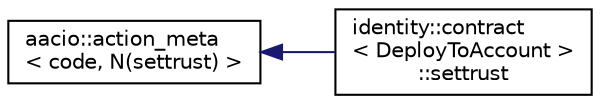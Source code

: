 digraph "Graphical Class Hierarchy"
{
  edge [fontname="Helvetica",fontsize="10",labelfontname="Helvetica",labelfontsize="10"];
  node [fontname="Helvetica",fontsize="10",shape=record];
  rankdir="LR";
  Node0 [label="aacio::action_meta\l\< code, N(settrust) \>",height=0.2,width=0.4,color="black", fillcolor="white", style="filled",URL="$structaacio_1_1action__meta.html"];
  Node0 -> Node1 [dir="back",color="midnightblue",fontsize="10",style="solid",fontname="Helvetica"];
  Node1 [label="identity::contract\l\< DeployToAccount \>\l::settrust",height=0.2,width=0.4,color="black", fillcolor="white", style="filled",URL="$structidentity_1_1contract_1_1settrust.html"];
}
